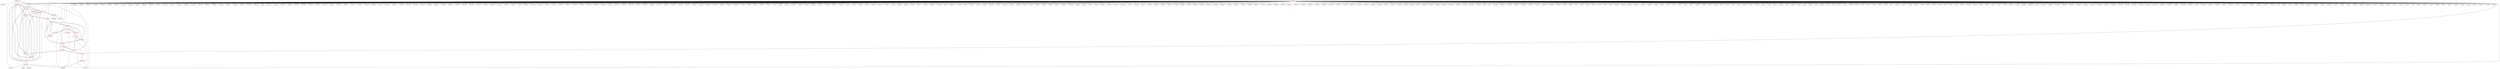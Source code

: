 graph {
	563 [label="(563) R37_T1" color=red]
	9 [label="(9) U1"]
	212 [label="(212) J4"]
	217 [label="(217) R71"]
	568 [label="(568) T19_T1"]
	564 [label="(564) R38_T1" color=red]
	234 [label="(234) U17"]
	245 [label="(245) R90"]
	569 [label="(569) T20_T1"]
	565 [label="(565) R39_T1" color=red]
	105 [label="(105) U9"]
	4 [label="(4) TP3"]
	239 [label="(239) J5"]
	174 [label="(174) R57"]
	9 [label="(9) U1"]
	570 [label="(570) T21_T1"]
	566 [label="(566) R40_T1" color=red]
	579 [label="(579) R51_P1"]
	588 [label="(588) R50_P1"]
	567 [label="(567) T18_T1"]
	570 [label="(570) T21_T1"]
	569 [label="(569) T20_T1"]
	568 [label="(568) T19_T1"]
	567 [label="(567) T18_T1" color=red]
	562 [label="(562) R36_T1"]
	579 [label="(579) R51_P1"]
	588 [label="(588) R50_P1"]
	570 [label="(570) T21_T1"]
	569 [label="(569) T20_T1"]
	568 [label="(568) T19_T1"]
	566 [label="(566) R40_T1"]
	568 [label="(568) T19_T1" color=red]
	563 [label="(563) R37_T1"]
	579 [label="(579) R51_P1"]
	588 [label="(588) R50_P1"]
	567 [label="(567) T18_T1"]
	570 [label="(570) T21_T1"]
	569 [label="(569) T20_T1"]
	566 [label="(566) R40_T1"]
	569 [label="(569) T20_T1" color=red]
	564 [label="(564) R38_T1"]
	579 [label="(579) R51_P1"]
	588 [label="(588) R50_P1"]
	567 [label="(567) T18_T1"]
	570 [label="(570) T21_T1"]
	568 [label="(568) T19_T1"]
	566 [label="(566) R40_T1"]
	570 [label="(570) T21_T1" color=red]
	565 [label="(565) R39_T1"]
	579 [label="(579) R51_P1"]
	588 [label="(588) R50_P1"]
	567 [label="(567) T18_T1"]
	569 [label="(569) T20_T1"]
	568 [label="(568) T19_T1"]
	566 [label="(566) R40_T1"]
	571 [label="(571) T23_P1" color=red]
	581 [label="(581) R48_P1"]
	584 [label="(584) R43_P1"]
	572 [label="(572) T24_P1"]
	577 [label="(577) R44_P1"]
	572 [label="(572) T24_P1" color=red]
	578 [label="(578) R46_P1"]
	571 [label="(571) T23_P1"]
	573 [label="(573) T27_P1" color=red]
	579 [label="(579) R51_P1"]
	574 [label="(574) T28_P1"]
	582 [label="(582) R53_P1"]
	585 [label="(585) R49_P1"]
	574 [label="(574) T28_P1" color=red]
	580 [label="(580) R52_P1"]
	573 [label="(573) T27_P1"]
	575 [label="(575) T25_P1" color=red]
	576 [label="(576) T29_P1"]
	581 [label="(581) R48_P1"]
	583 [label="(583) R45_P1"]
	9 [label="(9) U1"]
	576 [label="(576) T29_P1" color=red]
	575 [label="(575) T25_P1"]
	582 [label="(582) R53_P1"]
	577 [label="(577) R44_P1" color=red]
	239 [label="(239) J5"]
	571 [label="(571) T23_P1"]
	578 [label="(578) R46_P1" color=red]
	586 [label="(586) T26_P1"]
	587 [label="(587) R47_P1"]
	572 [label="(572) T24_P1"]
	579 [label="(579) R51_P1" color=red]
	573 [label="(573) T27_P1"]
	588 [label="(588) R50_P1"]
	567 [label="(567) T18_T1"]
	570 [label="(570) T21_T1"]
	569 [label="(569) T20_T1"]
	568 [label="(568) T19_T1"]
	566 [label="(566) R40_T1"]
	580 [label="(580) R52_P1" color=red]
	239 [label="(239) J5"]
	9 [label="(9) U1"]
	574 [label="(574) T28_P1"]
	581 [label="(581) R48_P1" color=red]
	575 [label="(575) T25_P1"]
	571 [label="(571) T23_P1"]
	584 [label="(584) R43_P1"]
	582 [label="(582) R53_P1" color=red]
	576 [label="(576) T29_P1"]
	573 [label="(573) T27_P1"]
	585 [label="(585) R49_P1"]
	583 [label="(583) R45_P1" color=red]
	587 [label="(587) R47_P1"]
	584 [label="(584) R43_P1"]
	585 [label="(585) R49_P1"]
	575 [label="(575) T25_P1"]
	9 [label="(9) U1"]
	584 [label="(584) R43_P1" color=red]
	581 [label="(581) R48_P1"]
	571 [label="(571) T23_P1"]
	587 [label="(587) R47_P1"]
	583 [label="(583) R45_P1"]
	585 [label="(585) R49_P1"]
	585 [label="(585) R49_P1" color=red]
	587 [label="(587) R47_P1"]
	583 [label="(583) R45_P1"]
	584 [label="(584) R43_P1"]
	573 [label="(573) T27_P1"]
	582 [label="(582) R53_P1"]
	586 [label="(586) T26_P1" color=red]
	588 [label="(588) R50_P1"]
	578 [label="(578) R46_P1"]
	587 [label="(587) R47_P1"]
	587 [label="(587) R47_P1" color=red]
	583 [label="(583) R45_P1"]
	584 [label="(584) R43_P1"]
	585 [label="(585) R49_P1"]
	586 [label="(586) T26_P1"]
	578 [label="(578) R46_P1"]
	588 [label="(588) R50_P1" color=red]
	586 [label="(586) T26_P1"]
	579 [label="(579) R51_P1"]
	567 [label="(567) T18_T1"]
	570 [label="(570) T21_T1"]
	569 [label="(569) T20_T1"]
	568 [label="(568) T19_T1"]
	566 [label="(566) R40_T1"]
	589 [label="(589) GND" color=red]
	396 [label="(396) C223"]
	395 [label="(395) C174"]
	394 [label="(394) C170"]
	414 [label="(414) C164"]
	412 [label="(412) C200"]
	413 [label="(413) C201"]
	406 [label="(406) C181"]
	407 [label="(407) C185"]
	411 [label="(411) C196"]
	209 [label="(209) R65"]
	408 [label="(408) C189"]
	409 [label="(409) C193"]
	410 [label="(410) C192"]
	417 [label="(417) C176"]
	415 [label="(415) C168"]
	433 [label="(433) C182"]
	204 [label="(204) C269"]
	434 [label="(434) C186"]
	435 [label="(435) C188"]
	436 [label="(436) C197"]
	437 [label="(437) C204"]
	432 [label="(432) C125"]
	416 [label="(416) C172"]
	431 [label="(431) C123"]
	418 [label="(418) C179"]
	419 [label="(419) C183"]
	420 [label="(420) C187"]
	195 [label="(195) J3"]
	421 [label="(421) C191"]
	422 [label="(422) C195"]
	423 [label="(423) C198"]
	424 [label="(424) C202"]
	403 [label="(403) C232"]
	397 [label="(397) C225"]
	404 [label="(404) C234"]
	399 [label="(399) C224"]
	400 [label="(400) C226"]
	401 [label="(401) C228"]
	402 [label="(402) C230"]
	398 [label="(398) C222"]
	427 [label="(427) C217"]
	428 [label="(428) C219"]
	429 [label="(429) C235"]
	430 [label="(430) C236"]
	202 [label="(202) U11"]
	383 [label="(383) C231"]
	208 [label="(208) C275"]
	207 [label="(207) C274"]
	206 [label="(206) C273"]
	405 [label="(405) C220"]
	447 [label="(447) C124"]
	439 [label="(439) C206"]
	440 [label="(440) C207"]
	441 [label="(441) C156"]
	442 [label="(442) C169"]
	443 [label="(443) C178"]
	444 [label="(444) C184"]
	445 [label="(445) C190"]
	197 [label="(197) C110"]
	446 [label="(446) C194"]
	196 [label="(196) C109"]
	455 [label="(455) C122"]
	448 [label="(448) C126"]
	449 [label="(449) C127"]
	194 [label="(194) J2"]
	465 [label="(465) C288"]
	450 [label="(450) C155"]
	451 [label="(451) C160"]
	452 [label="(452) C171"]
	453 [label="(453) C173"]
	454 [label="(454) C175"]
	198 [label="(198) C111"]
	457 [label="(457) C227"]
	458 [label="(458) C229"]
	459 [label="(459) C233"]
	464 [label="(464) C264"]
	460 [label="(460) C246"]
	461 [label="(461) C247"]
	462 [label="(462) C252"]
	463 [label="(463) C260"]
	392 [label="(392) C162"]
	438 [label="(438) C205"]
	426 [label="(426) C215"]
	393 [label="(393) C166"]
	471 [label="(471) C282"]
	468 [label="(468) C285"]
	469 [label="(469) C284"]
	470 [label="(470) C283"]
	472 [label="(472) C281"]
	473 [label="(473) C280"]
	474 [label="(474) C279"]
	475 [label="(475) C278"]
	476 [label="(476) C277"]
	425 [label="(425) C213"]
	466 [label="(466) C287"]
	467 [label="(467) C286"]
	9 [label="(9) U1"]
	172 [label="(172) C82"]
	106 [label="(106) U8"]
	107 [label="(107) U10"]
	181 [label="(181) R50"]
	173 [label="(173) C83"]
	105 [label="(105) U9"]
	104 [label="(104) U5"]
	108 [label="(108) U4"]
	170 [label="(170) C80"]
	382 [label="(382) C208"]
	166 [label="(166) C98"]
	168 [label="(168) C99"]
	169 [label="(169) C102"]
	203 [label="(203) C270"]
	379 [label="(379) C216"]
	380 [label="(380) C218"]
	381 [label="(381) C221"]
	178 [label="(178) C71"]
	179 [label="(179) U7"]
	162 [label="(162) R58"]
	176 [label="(176) C69"]
	148 [label="(148) C88"]
	149 [label="(149) C101"]
	151 [label="(151) R52"]
	171 [label="(171) C81"]
	153 [label="(153) R61"]
	155 [label="(155) R54"]
	157 [label="(157) R63"]
	146 [label="(146) C87"]
	147 [label="(147) C100"]
	325 [label="(325) C147"]
	306 [label="(306) C138"]
	241 [label="(241) J6"]
	324 [label="(324) C146"]
	314 [label="(314) C139"]
	237 [label="(237) J8"]
	310 [label="(310) C141"]
	301 [label="(301) U28"]
	242 [label="(242) JP3"]
	234 [label="(234) U17"]
	322 [label="(322) C148"]
	238 [label="(238) FB4"]
	323 [label="(323) C149"]
	319 [label="(319) U26"]
	318 [label="(318) C140"]
	321 [label="(321) U27"]
	239 [label="(239) J5"]
	240 [label="(240) X1"]
	299 [label="(299) U30"]
	300 [label="(300) U31"]
	295 [label="(295) U29"]
	296 [label="(296) U23"]
	284 [label="(284) C132"]
	285 [label="(285) C133"]
	288 [label="(288) R98"]
	274 [label="(274) U21"]
	287 [label="(287) Q2"]
	279 [label="(279) J10"]
	252 [label="(252) DS6"]
	251 [label="(251) DS5"]
	278 [label="(278) C137"]
	275 [label="(275) C134"]
	257 [label="(257) U18"]
	276 [label="(276) C135"]
	272 [label="(272) U22"]
	273 [label="(273) U20"]
	249 [label="(249) R88"]
	248 [label="(248) C131"]
	283 [label="(283) D5"]
	277 [label="(277) C136"]
	256 [label="(256) SW1"]
	282 [label="(282) D4"]
	359 [label="(359) FB5"]
	228 [label="(228) R75"]
	353 [label="(353) R125"]
	230 [label="(230) C116"]
	231 [label="(231) C118"]
	232 [label="(232) C114"]
	233 [label="(233) C117"]
	227 [label="(227) U13"]
	212 [label="(212) J4"]
	355 [label="(355) FB6"]
	356 [label="(356) U35"]
	357 [label="(357) U36"]
	210 [label="(210) U12"]
	229 [label="(229) C115"]
	211 [label="(211) BT1"]
	372 [label="(372) U32"]
	271 [label="(271) C130"]
	270 [label="(270) C128"]
	269 [label="(269) C119"]
	376 [label="(376) C157"]
	263 [label="(263) C129"]
	374 [label="(374) C150"]
	375 [label="(375) C158"]
	377 [label="(377) C121"]
	378 [label="(378) C120"]
	370 [label="(370) C153"]
	371 [label="(371) C154"]
	262 [label="(262) DS3"]
	366 [label="(366) U34"]
	337 [label="(337) U37"]
	226 [label="(226) C113"]
	225 [label="(225) C112"]
	223 [label="(223) D1"]
	350 [label="(350) J7"]
	221 [label="(221) U14"]
	340 [label="(340) C159"]
	342 [label="(342) J13"]
	346 [label="(346) JP4"]
	347 [label="(347) R122"]
	348 [label="(348) R123"]
	349 [label="(349) R124"]
	367 [label="(367) U33"]
	368 [label="(368) C151"]
	369 [label="(369) C152"]
	8 [label="(8) U3"]
	7 [label="(7) U2"]
	527 [label="(527) C248"]
	536 [label="(536) C265"]
	535 [label="(535) C258"]
	534 [label="(534) C257"]
	533 [label="(533) C255"]
	532 [label="(532) C254"]
	531 [label="(531) C253"]
	530 [label="(530) C251"]
	529 [label="(529) C250"]
	528 [label="(528) C249"]
	39 [label="(39) R30"]
	38 [label="(38) R29"]
	54 [label="(54) C2"]
	50 [label="(50) C13"]
	46 [label="(46) C32"]
	49 [label="(49) C10"]
	51 [label="(51) C16"]
	45 [label="(45) C29"]
	55 [label="(55) C5"]
	509 [label="(509) C256"]
	52 [label="(52) C19"]
	503 [label="(503) U42"]
	508 [label="(508) C261"]
	496 [label="(496) U43"]
	494 [label="(494) C244"]
	44 [label="(44) C49"]
	48 [label="(48) C52"]
	47 [label="(47) C28"]
	75 [label="(75) C15"]
	53 [label="(53) C22"]
	59 [label="(59) C60"]
	65 [label="(65) C11"]
	553 [label="(553) C266"]
	58 [label="(58) C59"]
	89 [label="(89) C36"]
	93 [label="(93) C48"]
	92 [label="(92) C45"]
	91 [label="(91) C42"]
	90 [label="(90) C39"]
	94 [label="(94) C51"]
	88 [label="(88) C33"]
	87 [label="(87) C30"]
	550 [label="(550) R152"]
	86 [label="(86) C53"]
	57 [label="(57) C25"]
	56 [label="(56) C1"]
	551 [label="(551) U49"]
	70 [label="(70) C26"]
	559 [label="(559) Q4"]
	69 [label="(69) C23"]
	68 [label="(68) C20"]
	558 [label="(558) Q3"]
	67 [label="(67) C17"]
	66 [label="(66) C14"]
	71 [label="(71) C3"]
	79 [label="(79) C27"]
	83 [label="(83) C44"]
	82 [label="(82) C41"]
	81 [label="(81) C38"]
	80 [label="(80) C35"]
	78 [label="(78) C24"]
	77 [label="(77) C21"]
	76 [label="(76) C18"]
	96 [label="(96) C61"]
	85 [label="(85) C50"]
	99 [label="(99) C7"]
	103 [label="(103) C58"]
	102 [label="(102) C57"]
	101 [label="(101) C34"]
	100 [label="(100) C31"]
	84 [label="(84) C47"]
	98 [label="(98) C4"]
	97 [label="(97) C62"]
	95 [label="(95) C54"]
	74 [label="(74) C12"]
	73 [label="(73) C9"]
	72 [label="(72) C6"]
	481 [label="(481) U41"]
	487 [label="(487) U46"]
	486 [label="(486) J18"]
	485 [label="(485) D8"]
	484 [label="(484) J16"]
	43 [label="(43) C46"]
	478 [label="(478) J17"]
	42 [label="(42) C43"]
	41 [label="(41) C40"]
	477 [label="(477) U45"]
	488 [label="(488) SW3"]
	490 [label="(490) R138"]
	40 [label="(40) C37"]
	545 [label="(545) C211"]
	549 [label="(549) C245"]
	547 [label="(547) C212"]
	546 [label="(546) C214"]
	544 [label="(544) C210"]
	543 [label="(543) C209"]
	542 [label="(542) C241"]
	541 [label="(541) C242"]
	540 [label="(540) C259"]
	539 [label="(539) C243"]
	538 [label="(538) C263"]
	537 [label="(537) C262"]
	493 [label="(493) FB9"]
	491 [label="(491) C238"]
	502 [label="(502) C240"]
	501 [label="(501) C239"]
	500 [label="(500) C237"]
	499 [label="(499) R136"]
	520 [label="(520) R147"]
	519 [label="(519) R146"]
	521 [label="(521) R148"]
	513 [label="(513) R144"]
	512 [label="(512) U47"]
	517 [label="(517) U48"]
	515 [label="(515) R141"]
	516 [label="(516) R142"]
	125 [label="(125) C67"]
	390 [label="(390) C161"]
	391 [label="(391) C177"]
	384 [label="(384) C199"]
	389 [label="(389) C165"]
	386 [label="(386) C163"]
	387 [label="(387) C167"]
	184 [label="(184) C93"]
	61 [label="(61) C8"]
	118 [label="(118) R42"]
	60 [label="(60) C55"]
	120 [label="(120) R45"]
	193 [label="(193) J1"]
	186 [label="(186) C276"]
	385 [label="(385) C203"]
	122 [label="(122) R40"]
	388 [label="(388) C180"]
	191 [label="(191) C77"]
	187 [label="(187) C96"]
	188 [label="(188) C70"]
	189 [label="(189) C68"]
	190 [label="(190) C90"]
	141 [label="(141) C104"]
	140 [label="(140) C92"]
	139 [label="(139) C103"]
	129 [label="(129) C65"]
	132 [label="(132) C79"]
	131 [label="(131) C78"]
	12 [label="(12) R28"]
	11 [label="(11) R2"]
	130 [label="(130) C66"]
	63 [label="(63) C63"]
	111 [label="(111) C76"]
	109 [label="(109) R59"]
	62 [label="(62) C56"]
	138 [label="(138) C91"]
	134 [label="(134) C86"]
	133 [label="(133) R46"]
	64 [label="(64) C64"]
	137 [label="(137) C85"]
	136 [label="(136) C97"]
	135 [label="(135) C84"]
	113 [label="(113) R34"]
	569 [label="(569) T20_T1"]
	568 [label="(568) T19_T1"]
	567 [label="(567) T18_T1"]
	570 [label="(570) T21_T1"]
	586 [label="(586) T26_P1"]
	572 [label="(572) T24_P1"]
	576 [label="(576) T29_P1"]
	574 [label="(574) T28_P1"]
	563 -- 9
	563 -- 212
	563 -- 217
	563 -- 568
	564 -- 234
	564 -- 245
	564 -- 569
	565 -- 105
	565 -- 4
	565 -- 239
	565 -- 174
	565 -- 9
	565 -- 570
	566 -- 579
	566 -- 588
	566 -- 567
	566 -- 570
	566 -- 569
	566 -- 568
	567 -- 562
	567 -- 579
	567 -- 588
	567 -- 570
	567 -- 569
	567 -- 568
	567 -- 566
	568 -- 563
	568 -- 579
	568 -- 588
	568 -- 567
	568 -- 570
	568 -- 569
	568 -- 566
	569 -- 564
	569 -- 579
	569 -- 588
	569 -- 567
	569 -- 570
	569 -- 568
	569 -- 566
	570 -- 565
	570 -- 579
	570 -- 588
	570 -- 567
	570 -- 569
	570 -- 568
	570 -- 566
	571 -- 581
	571 -- 584
	571 -- 572
	571 -- 577
	572 -- 578
	572 -- 571
	573 -- 579
	573 -- 574
	573 -- 582
	573 -- 585
	574 -- 580
	574 -- 573
	575 -- 576
	575 -- 581
	575 -- 583
	575 -- 9
	576 -- 575
	576 -- 582
	577 -- 239
	577 -- 571
	578 -- 586
	578 -- 587
	578 -- 572
	579 -- 573
	579 -- 588
	579 -- 567
	579 -- 570
	579 -- 569
	579 -- 568
	579 -- 566
	580 -- 239
	580 -- 9
	580 -- 574
	581 -- 575
	581 -- 571
	581 -- 584
	582 -- 576
	582 -- 573
	582 -- 585
	583 -- 587
	583 -- 584
	583 -- 585
	583 -- 575
	583 -- 9
	584 -- 581
	584 -- 571
	584 -- 587
	584 -- 583
	584 -- 585
	585 -- 587
	585 -- 583
	585 -- 584
	585 -- 573
	585 -- 582
	586 -- 588
	586 -- 578
	586 -- 587
	587 -- 583
	587 -- 584
	587 -- 585
	587 -- 586
	587 -- 578
	588 -- 586
	588 -- 579
	588 -- 567
	588 -- 570
	588 -- 569
	588 -- 568
	588 -- 566
	589 -- 396
	589 -- 395
	589 -- 394
	589 -- 414
	589 -- 412
	589 -- 413
	589 -- 406
	589 -- 407
	589 -- 411
	589 -- 209
	589 -- 408
	589 -- 409
	589 -- 410
	589 -- 417
	589 -- 415
	589 -- 433
	589 -- 204
	589 -- 434
	589 -- 435
	589 -- 436
	589 -- 437
	589 -- 432
	589 -- 416
	589 -- 431
	589 -- 418
	589 -- 419
	589 -- 420
	589 -- 195
	589 -- 421
	589 -- 422
	589 -- 423
	589 -- 424
	589 -- 403
	589 -- 397
	589 -- 404
	589 -- 399
	589 -- 400
	589 -- 401
	589 -- 402
	589 -- 398
	589 -- 427
	589 -- 428
	589 -- 429
	589 -- 430
	589 -- 202
	589 -- 383
	589 -- 208
	589 -- 207
	589 -- 206
	589 -- 405
	589 -- 447
	589 -- 439
	589 -- 440
	589 -- 441
	589 -- 442
	589 -- 443
	589 -- 444
	589 -- 445
	589 -- 197
	589 -- 446
	589 -- 196
	589 -- 455
	589 -- 448
	589 -- 449
	589 -- 194
	589 -- 465
	589 -- 450
	589 -- 451
	589 -- 452
	589 -- 453
	589 -- 454
	589 -- 198
	589 -- 457
	589 -- 458
	589 -- 459
	589 -- 464
	589 -- 460
	589 -- 461
	589 -- 462
	589 -- 463
	589 -- 392
	589 -- 438
	589 -- 426
	589 -- 393
	589 -- 471
	589 -- 468
	589 -- 469
	589 -- 470
	589 -- 472
	589 -- 473
	589 -- 474
	589 -- 475
	589 -- 476
	589 -- 425
	589 -- 466
	589 -- 467
	589 -- 9
	589 -- 172
	589 -- 106
	589 -- 107
	589 -- 181
	589 -- 173
	589 -- 105
	589 -- 104
	589 -- 108
	589 -- 170
	589 -- 382
	589 -- 166
	589 -- 168
	589 -- 169
	589 -- 203
	589 -- 379
	589 -- 380
	589 -- 381
	589 -- 178
	589 -- 179
	589 -- 162
	589 -- 176
	589 -- 148
	589 -- 149
	589 -- 151
	589 -- 171
	589 -- 153
	589 -- 155
	589 -- 157
	589 -- 146
	589 -- 147
	589 -- 325
	589 -- 306
	589 -- 241
	589 -- 324
	589 -- 314
	589 -- 237
	589 -- 310
	589 -- 301
	589 -- 242
	589 -- 234
	589 -- 322
	589 -- 238
	589 -- 323
	589 -- 319
	589 -- 318
	589 -- 321
	589 -- 239
	589 -- 240
	589 -- 299
	589 -- 300
	589 -- 295
	589 -- 296
	589 -- 284
	589 -- 285
	589 -- 288
	589 -- 274
	589 -- 287
	589 -- 279
	589 -- 252
	589 -- 251
	589 -- 278
	589 -- 275
	589 -- 257
	589 -- 276
	589 -- 272
	589 -- 273
	589 -- 249
	589 -- 248
	589 -- 283
	589 -- 277
	589 -- 256
	589 -- 282
	589 -- 359
	589 -- 228
	589 -- 353
	589 -- 230
	589 -- 231
	589 -- 232
	589 -- 233
	589 -- 227
	589 -- 212
	589 -- 355
	589 -- 356
	589 -- 357
	589 -- 210
	589 -- 229
	589 -- 211
	589 -- 372
	589 -- 271
	589 -- 270
	589 -- 269
	589 -- 376
	589 -- 263
	589 -- 374
	589 -- 375
	589 -- 377
	589 -- 378
	589 -- 370
	589 -- 371
	589 -- 262
	589 -- 366
	589 -- 337
	589 -- 226
	589 -- 225
	589 -- 223
	589 -- 350
	589 -- 221
	589 -- 340
	589 -- 342
	589 -- 346
	589 -- 347
	589 -- 348
	589 -- 349
	589 -- 367
	589 -- 368
	589 -- 369
	589 -- 8
	589 -- 7
	589 -- 527
	589 -- 536
	589 -- 535
	589 -- 534
	589 -- 533
	589 -- 532
	589 -- 531
	589 -- 530
	589 -- 529
	589 -- 528
	589 -- 39
	589 -- 38
	589 -- 54
	589 -- 50
	589 -- 46
	589 -- 49
	589 -- 51
	589 -- 45
	589 -- 55
	589 -- 509
	589 -- 52
	589 -- 503
	589 -- 508
	589 -- 496
	589 -- 494
	589 -- 44
	589 -- 48
	589 -- 47
	589 -- 75
	589 -- 53
	589 -- 59
	589 -- 65
	589 -- 553
	589 -- 58
	589 -- 89
	589 -- 93
	589 -- 92
	589 -- 91
	589 -- 90
	589 -- 94
	589 -- 88
	589 -- 87
	589 -- 550
	589 -- 86
	589 -- 57
	589 -- 56
	589 -- 551
	589 -- 70
	589 -- 559
	589 -- 69
	589 -- 68
	589 -- 558
	589 -- 67
	589 -- 66
	589 -- 71
	589 -- 79
	589 -- 83
	589 -- 82
	589 -- 81
	589 -- 80
	589 -- 78
	589 -- 77
	589 -- 76
	589 -- 96
	589 -- 85
	589 -- 99
	589 -- 103
	589 -- 102
	589 -- 101
	589 -- 100
	589 -- 84
	589 -- 98
	589 -- 97
	589 -- 95
	589 -- 74
	589 -- 73
	589 -- 72
	589 -- 481
	589 -- 487
	589 -- 486
	589 -- 485
	589 -- 484
	589 -- 43
	589 -- 478
	589 -- 42
	589 -- 41
	589 -- 477
	589 -- 488
	589 -- 490
	589 -- 40
	589 -- 545
	589 -- 549
	589 -- 547
	589 -- 546
	589 -- 544
	589 -- 543
	589 -- 542
	589 -- 541
	589 -- 540
	589 -- 539
	589 -- 538
	589 -- 537
	589 -- 493
	589 -- 491
	589 -- 502
	589 -- 501
	589 -- 500
	589 -- 499
	589 -- 520
	589 -- 519
	589 -- 521
	589 -- 513
	589 -- 512
	589 -- 517
	589 -- 515
	589 -- 516
	589 -- 125
	589 -- 390
	589 -- 391
	589 -- 384
	589 -- 389
	589 -- 386
	589 -- 387
	589 -- 184
	589 -- 61
	589 -- 118
	589 -- 60
	589 -- 120
	589 -- 193
	589 -- 186
	589 -- 385
	589 -- 122
	589 -- 388
	589 -- 191
	589 -- 187
	589 -- 188
	589 -- 189
	589 -- 190
	589 -- 141
	589 -- 140
	589 -- 139
	589 -- 129
	589 -- 132
	589 -- 131
	589 -- 12
	589 -- 11
	589 -- 130
	589 -- 63
	589 -- 111
	589 -- 109
	589 -- 62
	589 -- 138
	589 -- 134
	589 -- 133
	589 -- 64
	589 -- 137
	589 -- 136
	589 -- 135
	589 -- 113
	589 -- 569
	589 -- 568
	589 -- 567
	589 -- 570
	589 -- 586
	589 -- 572
	589 -- 576
	589 -- 574
}